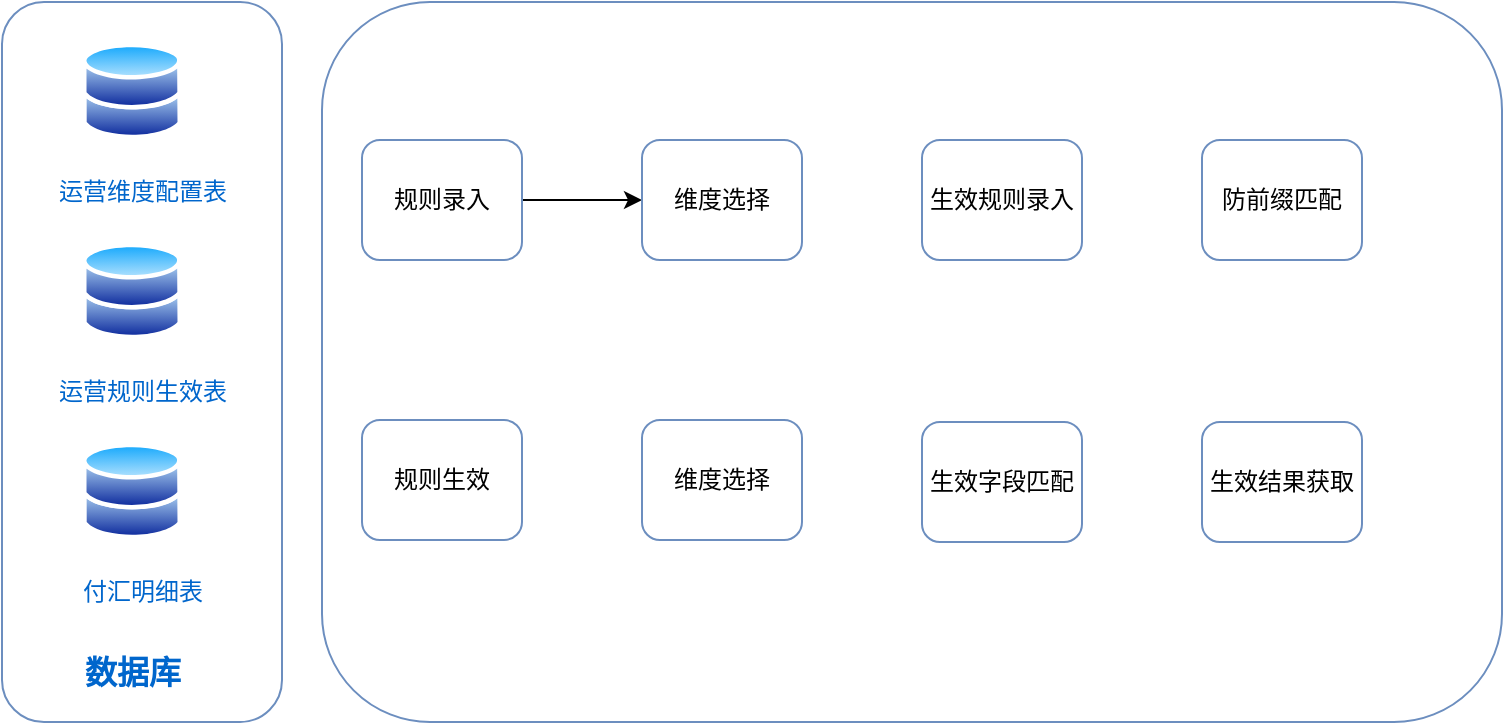 <mxfile version="24.7.6">
  <diagram name="第 1 页" id="ae5ZX3KUrFQQKEWRzweD">
    <mxGraphModel dx="1306" dy="801" grid="1" gridSize="10" guides="1" tooltips="1" connect="1" arrows="1" fold="1" page="1" pageScale="1" pageWidth="827" pageHeight="1169" math="0" shadow="0">
      <root>
        <mxCell id="0" />
        <mxCell id="1" parent="0" />
        <mxCell id="1xC_k3zxg_OfdFP4zmdE-1" value="" style="rounded=1;whiteSpace=wrap;html=1;fillColor=none;strokeColor=#6c8ebf;" vertex="1" parent="1">
          <mxGeometry x="30" y="120" width="140" height="360" as="geometry" />
        </mxCell>
        <mxCell id="1xC_k3zxg_OfdFP4zmdE-2" value="" style="image;aspect=fixed;perimeter=ellipsePerimeter;html=1;align=center;shadow=0;dashed=0;spacingTop=3;image=img/lib/active_directory/databases.svg;" vertex="1" parent="1">
          <mxGeometry x="70" y="140" width="50" height="49" as="geometry" />
        </mxCell>
        <mxCell id="1xC_k3zxg_OfdFP4zmdE-3" value="&lt;font color=&quot;#0066cc&quot;&gt;运营维度配置表&lt;/font&gt;" style="text;html=1;align=center;verticalAlign=middle;resizable=0;points=[];autosize=1;strokeColor=none;fillColor=none;" vertex="1" parent="1">
          <mxGeometry x="45" y="200" width="110" height="30" as="geometry" />
        </mxCell>
        <mxCell id="1xC_k3zxg_OfdFP4zmdE-4" value="" style="image;aspect=fixed;perimeter=ellipsePerimeter;html=1;align=center;shadow=0;dashed=0;spacingTop=3;image=img/lib/active_directory/databases.svg;" vertex="1" parent="1">
          <mxGeometry x="70" y="240" width="50" height="49" as="geometry" />
        </mxCell>
        <mxCell id="1xC_k3zxg_OfdFP4zmdE-5" value="&lt;font color=&quot;#0066cc&quot;&gt;运营规则生效表&lt;/font&gt;" style="text;html=1;align=center;verticalAlign=middle;resizable=0;points=[];autosize=1;strokeColor=none;fillColor=none;" vertex="1" parent="1">
          <mxGeometry x="45" y="300" width="110" height="30" as="geometry" />
        </mxCell>
        <mxCell id="1xC_k3zxg_OfdFP4zmdE-6" value="" style="image;aspect=fixed;perimeter=ellipsePerimeter;html=1;align=center;shadow=0;dashed=0;spacingTop=3;image=img/lib/active_directory/databases.svg;" vertex="1" parent="1">
          <mxGeometry x="70" y="340" width="50" height="49" as="geometry" />
        </mxCell>
        <mxCell id="1xC_k3zxg_OfdFP4zmdE-7" value="&lt;font color=&quot;#0066cc&quot;&gt;付汇明细表&lt;/font&gt;" style="text;html=1;align=center;verticalAlign=middle;resizable=0;points=[];autosize=1;strokeColor=none;fillColor=none;" vertex="1" parent="1">
          <mxGeometry x="60" y="400" width="80" height="30" as="geometry" />
        </mxCell>
        <mxCell id="1xC_k3zxg_OfdFP4zmdE-8" value="" style="rounded=1;whiteSpace=wrap;html=1;fillColor=none;strokeColor=#6c8ebf;" vertex="1" parent="1">
          <mxGeometry x="190" y="120" width="590" height="360" as="geometry" />
        </mxCell>
        <mxCell id="1xC_k3zxg_OfdFP4zmdE-20" style="edgeStyle=orthogonalEdgeStyle;rounded=0;orthogonalLoop=1;jettySize=auto;html=1;entryX=0;entryY=0.5;entryDx=0;entryDy=0;" edge="1" parent="1" source="1xC_k3zxg_OfdFP4zmdE-11" target="1xC_k3zxg_OfdFP4zmdE-14">
          <mxGeometry relative="1" as="geometry" />
        </mxCell>
        <mxCell id="1xC_k3zxg_OfdFP4zmdE-11" value="规则录入" style="rounded=1;whiteSpace=wrap;html=1;fillColor=none;strokeColor=#6c8ebf;" vertex="1" parent="1">
          <mxGeometry x="210" y="189" width="80" height="60" as="geometry" />
        </mxCell>
        <mxCell id="1xC_k3zxg_OfdFP4zmdE-12" value="&lt;b&gt;&lt;font color=&quot;#0066cc&quot; style=&quot;font-size: 16px;&quot;&gt;数据库&lt;/font&gt;&lt;/b&gt;" style="text;html=1;align=center;verticalAlign=middle;resizable=0;points=[];autosize=1;strokeColor=none;fillColor=none;" vertex="1" parent="1">
          <mxGeometry x="60" y="440" width="70" height="30" as="geometry" />
        </mxCell>
        <mxCell id="1xC_k3zxg_OfdFP4zmdE-13" value="规则生效" style="rounded=1;whiteSpace=wrap;html=1;fillColor=none;strokeColor=#6c8ebf;" vertex="1" parent="1">
          <mxGeometry x="210" y="329" width="80" height="60" as="geometry" />
        </mxCell>
        <mxCell id="1xC_k3zxg_OfdFP4zmdE-14" value="维度选择" style="rounded=1;whiteSpace=wrap;html=1;fillColor=none;strokeColor=#6c8ebf;" vertex="1" parent="1">
          <mxGeometry x="350" y="189" width="80" height="60" as="geometry" />
        </mxCell>
        <mxCell id="1xC_k3zxg_OfdFP4zmdE-15" value="生效规则录入" style="rounded=1;whiteSpace=wrap;html=1;fillColor=none;strokeColor=#6c8ebf;" vertex="1" parent="1">
          <mxGeometry x="490" y="189" width="80" height="60" as="geometry" />
        </mxCell>
        <mxCell id="1xC_k3zxg_OfdFP4zmdE-16" value="防前缀匹配" style="rounded=1;whiteSpace=wrap;html=1;fillColor=none;strokeColor=#6c8ebf;" vertex="1" parent="1">
          <mxGeometry x="630" y="189" width="80" height="60" as="geometry" />
        </mxCell>
        <mxCell id="1xC_k3zxg_OfdFP4zmdE-17" value="维度选择" style="rounded=1;whiteSpace=wrap;html=1;fillColor=none;strokeColor=#6c8ebf;" vertex="1" parent="1">
          <mxGeometry x="350" y="329" width="80" height="60" as="geometry" />
        </mxCell>
        <mxCell id="1xC_k3zxg_OfdFP4zmdE-18" value="生效字段匹配" style="rounded=1;whiteSpace=wrap;html=1;fillColor=none;strokeColor=#6c8ebf;" vertex="1" parent="1">
          <mxGeometry x="490" y="330" width="80" height="60" as="geometry" />
        </mxCell>
        <mxCell id="1xC_k3zxg_OfdFP4zmdE-19" value="生效结果获取" style="rounded=1;whiteSpace=wrap;html=1;fillColor=none;strokeColor=#6c8ebf;" vertex="1" parent="1">
          <mxGeometry x="630" y="330" width="80" height="60" as="geometry" />
        </mxCell>
      </root>
    </mxGraphModel>
  </diagram>
</mxfile>
